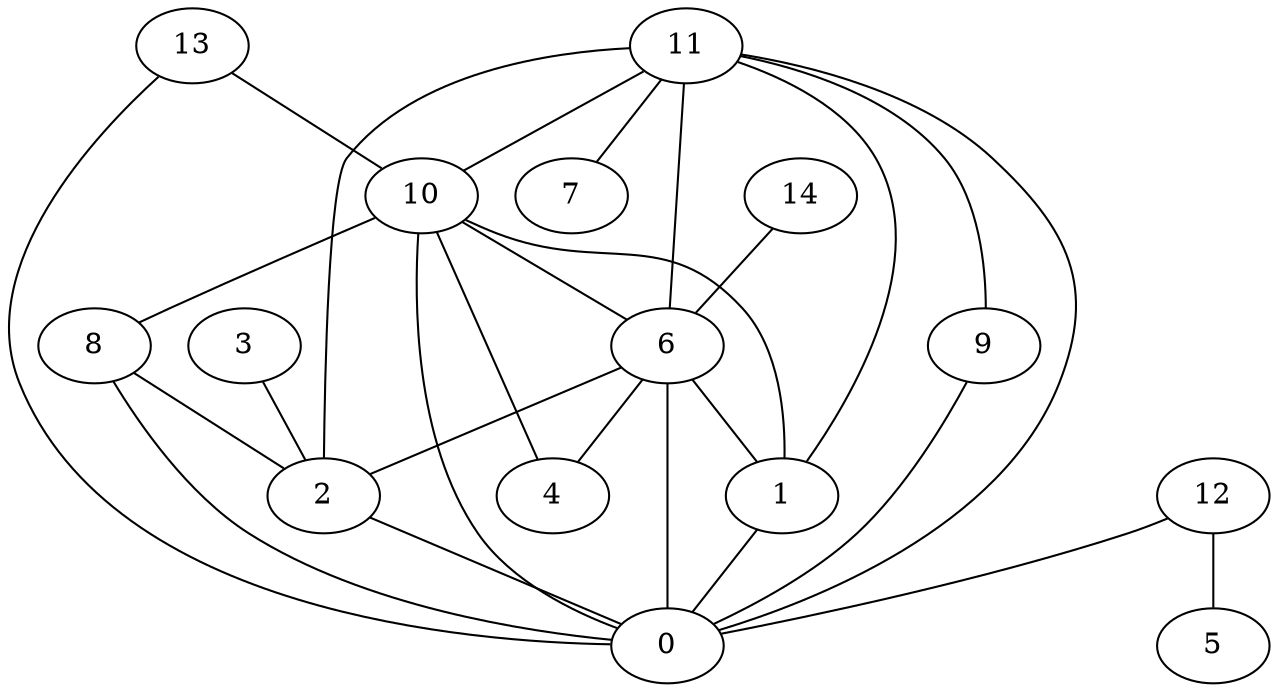 digraph "sensornet-topology" {
label = "";
rankdir="BT";"0"->"1" [arrowhead = "both"] 
"0"->"2" [arrowhead = "both"] 
"0"->"6" [arrowhead = "both"] 
"0"->"8" [arrowhead = "both"] 
"0"->"9" [arrowhead = "both"] 
"0"->"10" [arrowhead = "both"] 
"0"->"11" [arrowhead = "both"] 
"0"->"12" [arrowhead = "both"] 
"0"->"13" [arrowhead = "both"] 
"1"->"6" [arrowhead = "both"] 
"1"->"10" [arrowhead = "both"] 
"1"->"11" [arrowhead = "both"] 
"2"->"3" [arrowhead = "both"] 
"2"->"6" [arrowhead = "both"] 
"2"->"8" [arrowhead = "both"] 
"2"->"11" [arrowhead = "both"] 
"4"->"6" [arrowhead = "both"] 
"4"->"10" [arrowhead = "both"] 
"5"->"12" [arrowhead = "both"] 
"6"->"10" [arrowhead = "both"] 
"6"->"11" [arrowhead = "both"] 
"6"->"14" [arrowhead = "both"] 
"7"->"11" [arrowhead = "both"] 
"8"->"10" [arrowhead = "both"] 
"9"->"11" [arrowhead = "both"] 
"10"->"11" [arrowhead = "both"] 
"10"->"13" [arrowhead = "both"] 
}